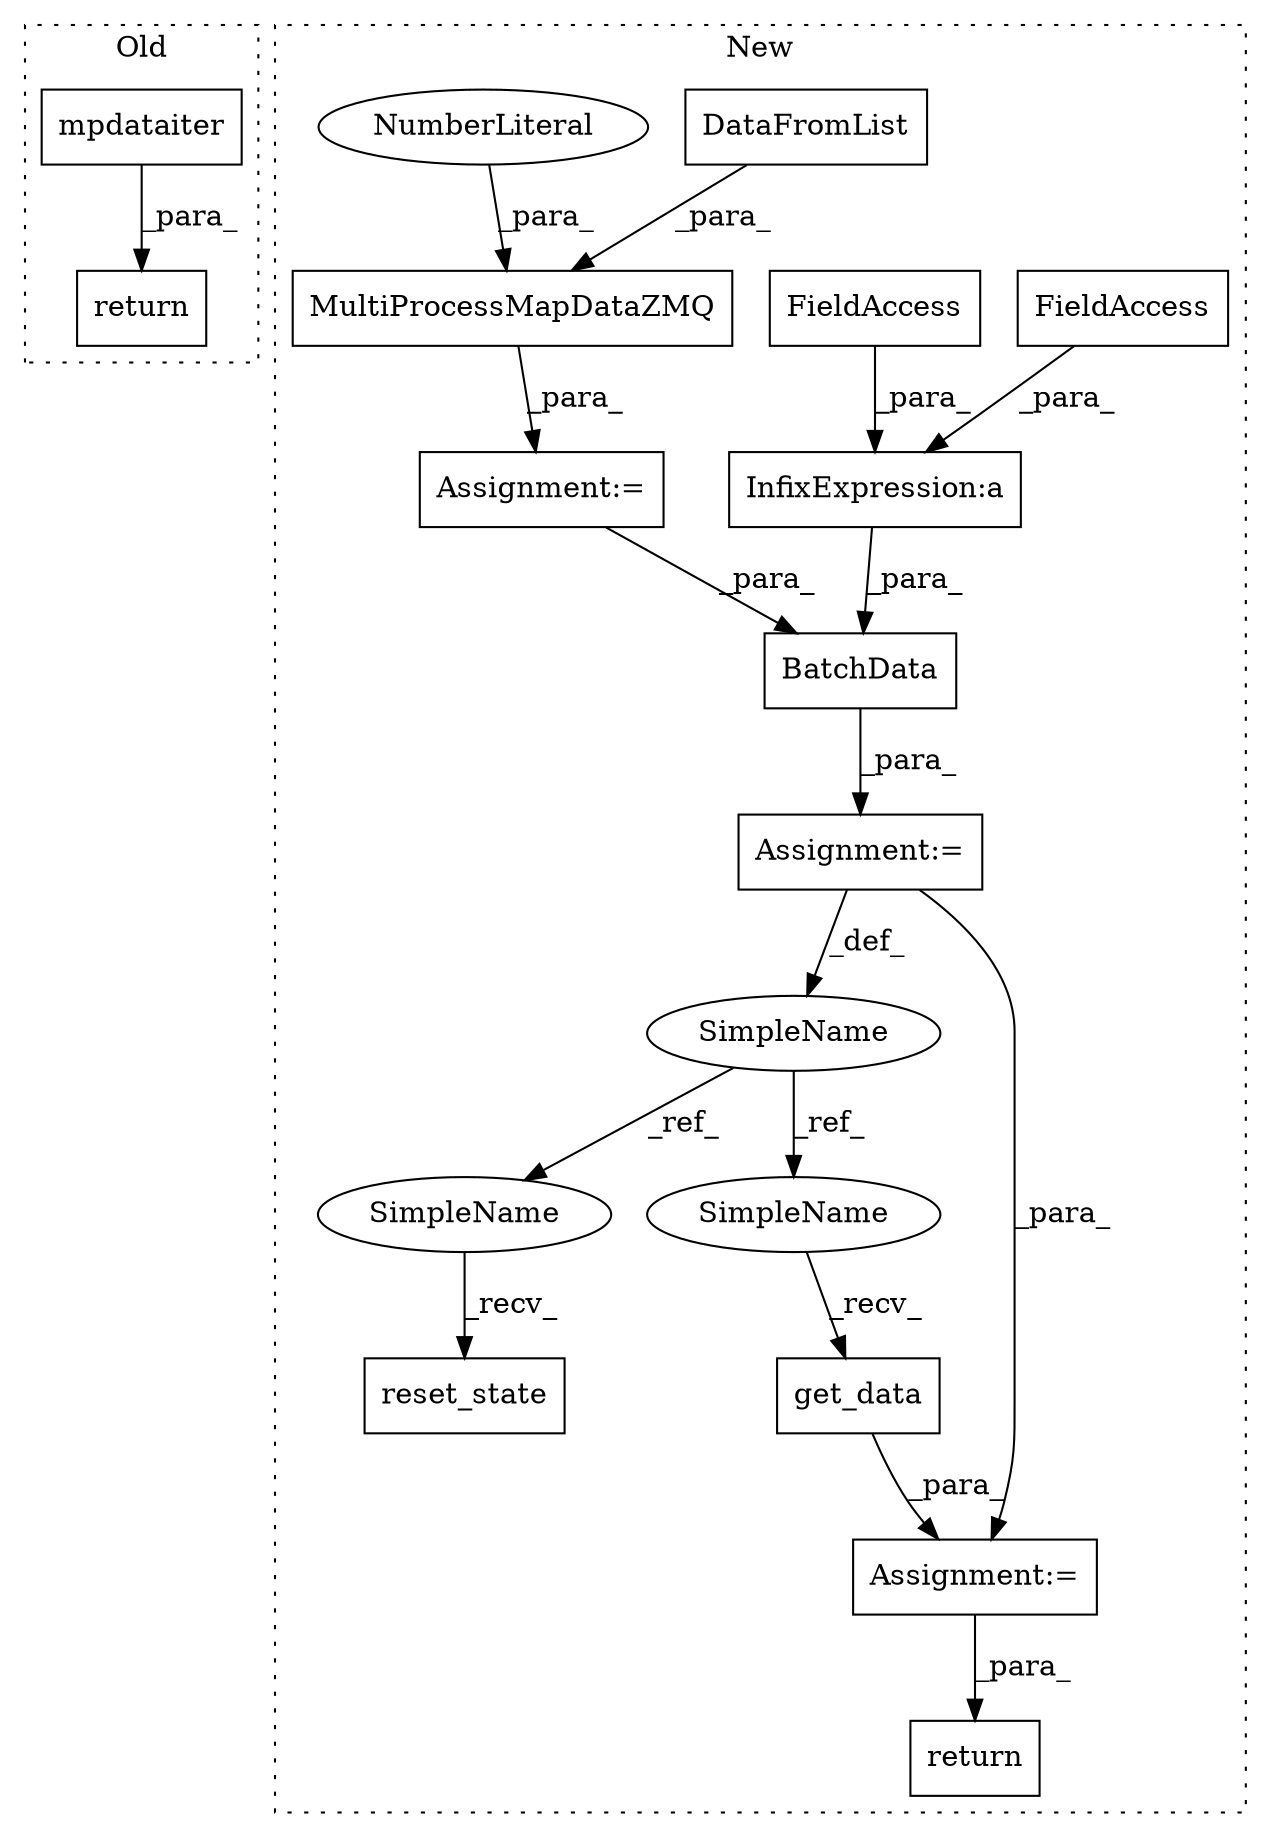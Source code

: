 digraph G {
subgraph cluster0 {
1 [label="return" a="41" s="5618" l="7" shape="box"];
7 [label="mpdataiter" a="32" s="5625" l="12" shape="box"];
label = "Old";
style="dotted";
}
subgraph cluster1 {
2 [label="BatchData" a="32" s="5257,5297" l="10,1" shape="box"];
3 [label="InfixExpression:a" a="27" s="5284" l="3" shape="box"];
4 [label="DataFromList" a="32" s="5204,5227" l="13,1" shape="box"];
5 [label="FieldAccess" a="22" s="5287" l="10" shape="box"];
6 [label="FieldAccess" a="22" s="5270" l="14" shape="box"];
8 [label="get_data" a="32" s="5342" l="10" shape="box"];
9 [label="SimpleName" a="42" s="5254" l="2" shape="ellipse"];
10 [label="reset_state" a="32" s="5309" l="13" shape="box"];
11 [label="MultiProcessMapDataZMQ" a="32" s="5181,5245" l="23,1" shape="box"];
12 [label="NumberLiteral" a="34" s="5229" l="2" shape="ellipse"];
13 [label="Assignment:=" a="7" s="5256" l="1" shape="box"];
14 [label="Assignment:=" a="7" s="5180" l="1" shape="box"];
15 [label="Assignment:=" a="7" s="5338" l="1" shape="box"];
16 [label="return" a="41" s="5360" l="7" shape="box"];
17 [label="SimpleName" a="42" s="5306" l="2" shape="ellipse"];
18 [label="SimpleName" a="42" s="5339" l="2" shape="ellipse"];
label = "New";
style="dotted";
}
2 -> 13 [label="_para_"];
3 -> 2 [label="_para_"];
4 -> 11 [label="_para_"];
5 -> 3 [label="_para_"];
6 -> 3 [label="_para_"];
7 -> 1 [label="_para_"];
8 -> 15 [label="_para_"];
9 -> 17 [label="_ref_"];
9 -> 18 [label="_ref_"];
11 -> 14 [label="_para_"];
12 -> 11 [label="_para_"];
13 -> 9 [label="_def_"];
13 -> 15 [label="_para_"];
14 -> 2 [label="_para_"];
15 -> 16 [label="_para_"];
17 -> 10 [label="_recv_"];
18 -> 8 [label="_recv_"];
}